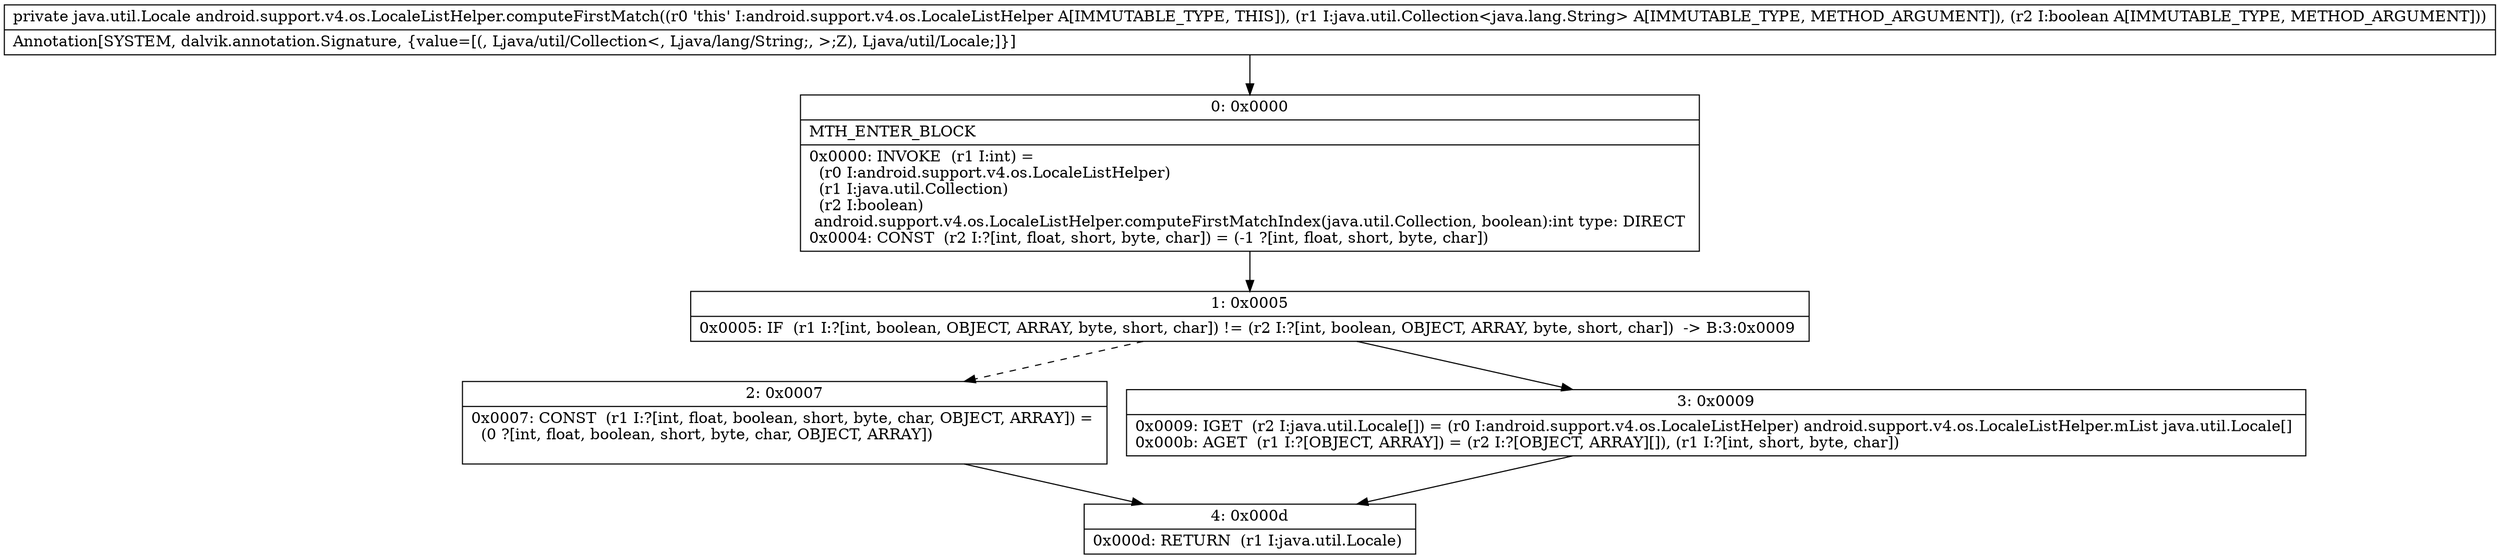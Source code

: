 digraph "CFG forandroid.support.v4.os.LocaleListHelper.computeFirstMatch(Ljava\/util\/Collection;Z)Ljava\/util\/Locale;" {
Node_0 [shape=record,label="{0\:\ 0x0000|MTH_ENTER_BLOCK\l|0x0000: INVOKE  (r1 I:int) = \l  (r0 I:android.support.v4.os.LocaleListHelper)\l  (r1 I:java.util.Collection)\l  (r2 I:boolean)\l android.support.v4.os.LocaleListHelper.computeFirstMatchIndex(java.util.Collection, boolean):int type: DIRECT \l0x0004: CONST  (r2 I:?[int, float, short, byte, char]) = (\-1 ?[int, float, short, byte, char]) \l}"];
Node_1 [shape=record,label="{1\:\ 0x0005|0x0005: IF  (r1 I:?[int, boolean, OBJECT, ARRAY, byte, short, char]) != (r2 I:?[int, boolean, OBJECT, ARRAY, byte, short, char])  \-\> B:3:0x0009 \l}"];
Node_2 [shape=record,label="{2\:\ 0x0007|0x0007: CONST  (r1 I:?[int, float, boolean, short, byte, char, OBJECT, ARRAY]) = \l  (0 ?[int, float, boolean, short, byte, char, OBJECT, ARRAY])\l \l}"];
Node_3 [shape=record,label="{3\:\ 0x0009|0x0009: IGET  (r2 I:java.util.Locale[]) = (r0 I:android.support.v4.os.LocaleListHelper) android.support.v4.os.LocaleListHelper.mList java.util.Locale[] \l0x000b: AGET  (r1 I:?[OBJECT, ARRAY]) = (r2 I:?[OBJECT, ARRAY][]), (r1 I:?[int, short, byte, char]) \l}"];
Node_4 [shape=record,label="{4\:\ 0x000d|0x000d: RETURN  (r1 I:java.util.Locale) \l}"];
MethodNode[shape=record,label="{private java.util.Locale android.support.v4.os.LocaleListHelper.computeFirstMatch((r0 'this' I:android.support.v4.os.LocaleListHelper A[IMMUTABLE_TYPE, THIS]), (r1 I:java.util.Collection\<java.lang.String\> A[IMMUTABLE_TYPE, METHOD_ARGUMENT]), (r2 I:boolean A[IMMUTABLE_TYPE, METHOD_ARGUMENT]))  | Annotation[SYSTEM, dalvik.annotation.Signature, \{value=[(, Ljava\/util\/Collection\<, Ljava\/lang\/String;, \>;Z), Ljava\/util\/Locale;]\}]\l}"];
MethodNode -> Node_0;
Node_0 -> Node_1;
Node_1 -> Node_2[style=dashed];
Node_1 -> Node_3;
Node_2 -> Node_4;
Node_3 -> Node_4;
}

